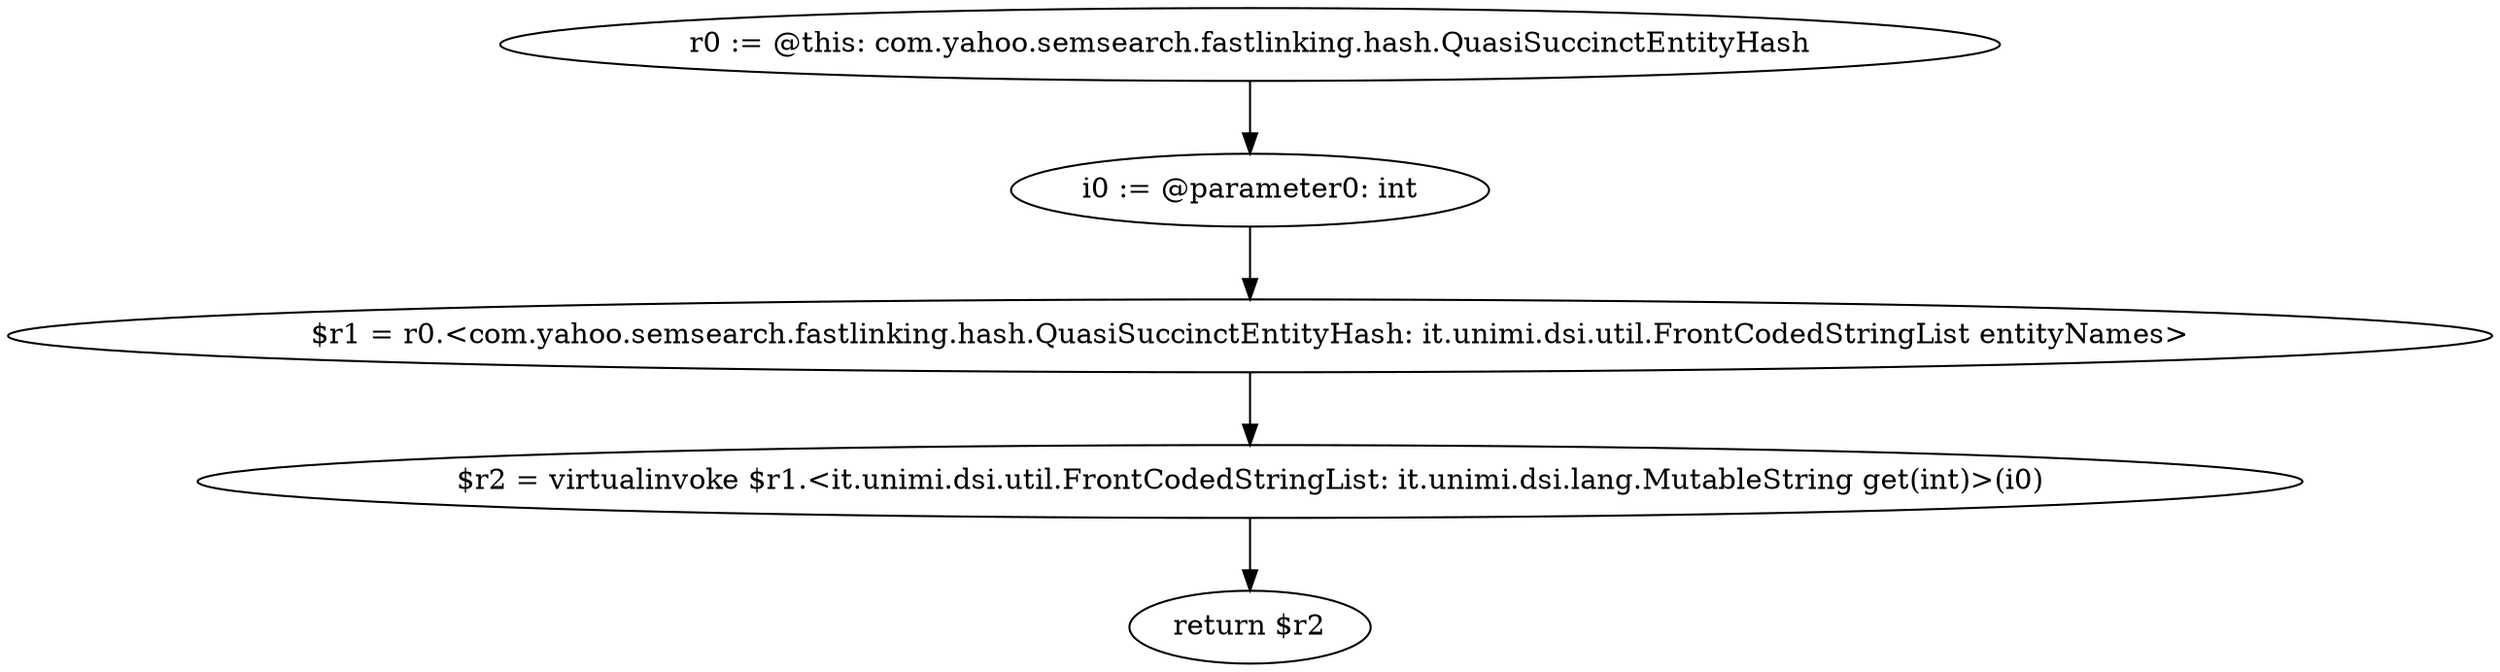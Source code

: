 digraph "unitGraph" {
    "r0 := @this: com.yahoo.semsearch.fastlinking.hash.QuasiSuccinctEntityHash"
    "i0 := @parameter0: int"
    "$r1 = r0.<com.yahoo.semsearch.fastlinking.hash.QuasiSuccinctEntityHash: it.unimi.dsi.util.FrontCodedStringList entityNames>"
    "$r2 = virtualinvoke $r1.<it.unimi.dsi.util.FrontCodedStringList: it.unimi.dsi.lang.MutableString get(int)>(i0)"
    "return $r2"
    "r0 := @this: com.yahoo.semsearch.fastlinking.hash.QuasiSuccinctEntityHash"->"i0 := @parameter0: int";
    "i0 := @parameter0: int"->"$r1 = r0.<com.yahoo.semsearch.fastlinking.hash.QuasiSuccinctEntityHash: it.unimi.dsi.util.FrontCodedStringList entityNames>";
    "$r1 = r0.<com.yahoo.semsearch.fastlinking.hash.QuasiSuccinctEntityHash: it.unimi.dsi.util.FrontCodedStringList entityNames>"->"$r2 = virtualinvoke $r1.<it.unimi.dsi.util.FrontCodedStringList: it.unimi.dsi.lang.MutableString get(int)>(i0)";
    "$r2 = virtualinvoke $r1.<it.unimi.dsi.util.FrontCodedStringList: it.unimi.dsi.lang.MutableString get(int)>(i0)"->"return $r2";
}
